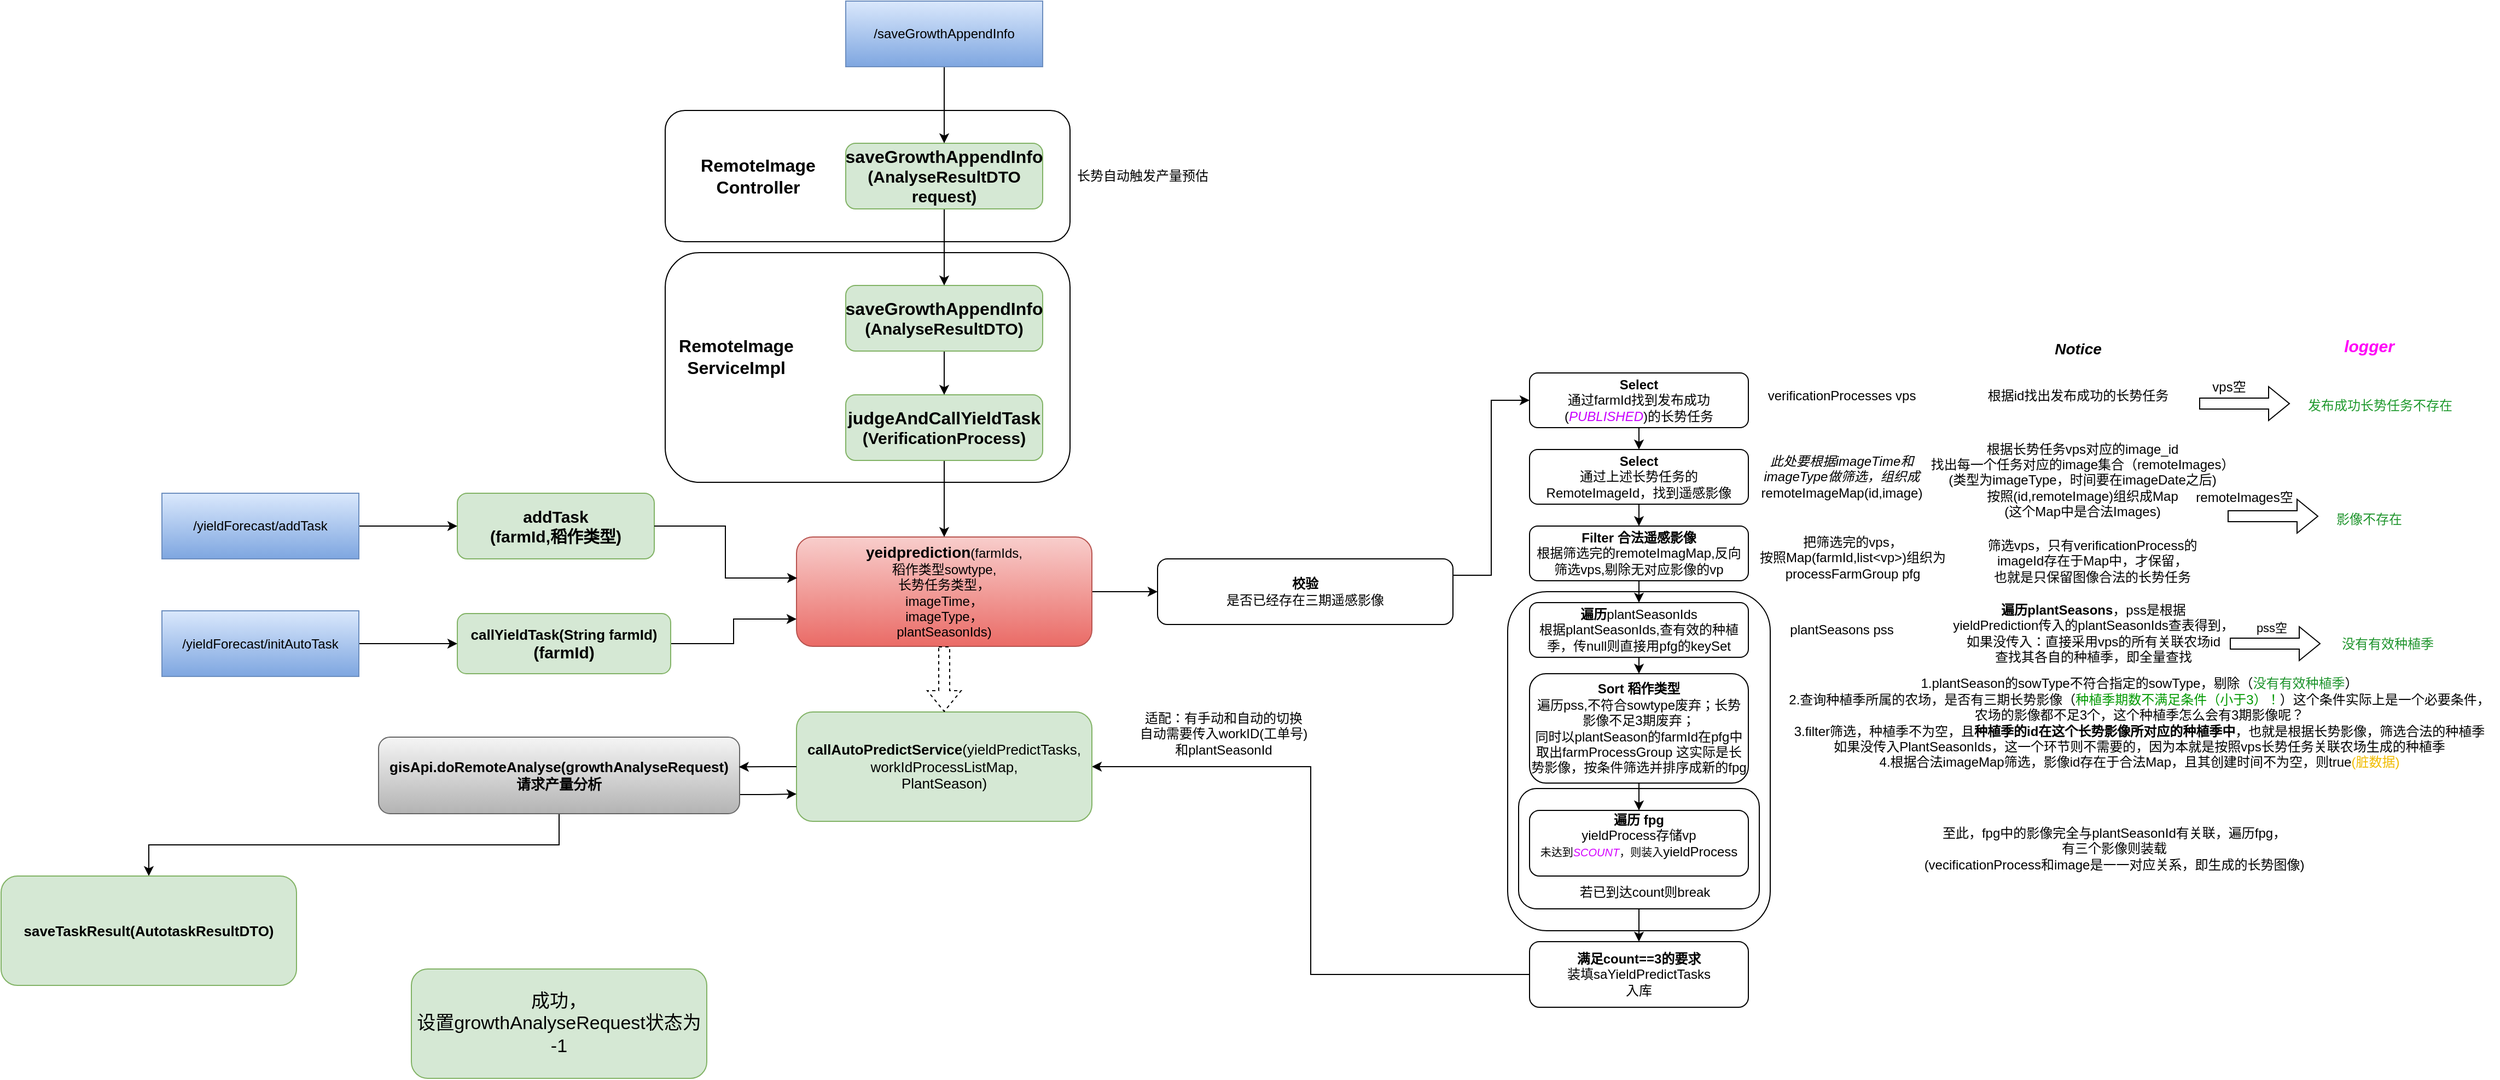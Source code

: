 <mxfile version="24.7.7">
  <diagram name="第 1 页" id="k5yTiqKiM7KxolQvgu_R">
    <mxGraphModel dx="2281" dy="1281" grid="0" gridSize="10" guides="1" tooltips="1" connect="1" arrows="1" fold="1" page="0" pageScale="1" pageWidth="827" pageHeight="1169" math="0" shadow="0">
      <root>
        <mxCell id="0" />
        <mxCell id="1" parent="0" />
        <mxCell id="Lbo-__C76JFn3yMAQjEz-19" value="" style="rounded=1;whiteSpace=wrap;html=1;" parent="1" vertex="1">
          <mxGeometry x="10" y="-20" width="370" height="120" as="geometry" />
        </mxCell>
        <mxCell id="XywxlG7MxDHmHPa6fk5y-3" value="" style="rounded=1;whiteSpace=wrap;html=1;glass=0;shadow=0;" parent="1" vertex="1">
          <mxGeometry x="780" y="420" width="240" height="310" as="geometry" />
        </mxCell>
        <mxCell id="XywxlG7MxDHmHPa6fk5y-6" style="edgeStyle=orthogonalEdgeStyle;rounded=0;orthogonalLoop=1;jettySize=auto;html=1;exitX=0.5;exitY=1;exitDx=0;exitDy=0;" parent="1" source="XywxlG7MxDHmHPa6fk5y-5" target="XywxlG7MxDHmHPa6fk5y-2" edge="1">
          <mxGeometry relative="1" as="geometry" />
        </mxCell>
        <mxCell id="XywxlG7MxDHmHPa6fk5y-5" value="" style="rounded=1;whiteSpace=wrap;html=1;glass=0;perimeterSpacing=0;" parent="1" vertex="1">
          <mxGeometry x="790" y="600" width="220" height="110" as="geometry" />
        </mxCell>
        <mxCell id="k6Vo8XJsOw7zzvh53n1a-1" value="&lt;b&gt;&lt;font style=&quot;font-size: 15px;&quot;&gt;addTask&lt;/font&gt;&lt;/b&gt;&lt;div&gt;&lt;b&gt;&lt;font style=&quot;font-size: 15px;&quot;&gt;(farmId,稻作类型)&lt;/font&gt;&lt;/b&gt;&lt;/div&gt;" style="rounded=1;whiteSpace=wrap;html=1;fillColor=#d5e8d4;strokeColor=#82b366;" parent="1" vertex="1">
          <mxGeometry x="-180" y="330" width="180" height="60" as="geometry" />
        </mxCell>
        <mxCell id="k6Vo8XJsOw7zzvh53n1a-19" style="edgeStyle=orthogonalEdgeStyle;rounded=0;orthogonalLoop=1;jettySize=auto;html=1;exitX=1;exitY=0.5;exitDx=0;exitDy=0;entryX=0;entryY=0.5;entryDx=0;entryDy=0;" parent="1" source="k6Vo8XJsOw7zzvh53n1a-2" target="k6Vo8XJsOw7zzvh53n1a-4" edge="1">
          <mxGeometry relative="1" as="geometry" />
        </mxCell>
        <mxCell id="k6Vo8XJsOw7zzvh53n1a-2" value="&lt;b&gt;&lt;font style=&quot;font-size: 14px;&quot;&gt;yeidprediction&lt;/font&gt;&lt;/b&gt;(farmIds,&lt;div&gt;稻作类型sowtype,&lt;/div&gt;&lt;div&gt;长势任务类型，&lt;/div&gt;&lt;div&gt;imageTime，&lt;/div&gt;&lt;div&gt;imageType，&lt;/div&gt;&lt;div&gt;plantSeasonIds)&lt;/div&gt;" style="rounded=1;whiteSpace=wrap;html=1;fillColor=#f8cecc;strokeColor=#b85450;gradientColor=#ea6b66;" parent="1" vertex="1">
          <mxGeometry x="130" y="370" width="270" height="100" as="geometry" />
        </mxCell>
        <mxCell id="k6Vo8XJsOw7zzvh53n1a-7" style="edgeStyle=orthogonalEdgeStyle;rounded=0;orthogonalLoop=1;jettySize=auto;html=1;exitX=1;exitY=0.25;exitDx=0;exitDy=0;entryX=0;entryY=0.5;entryDx=0;entryDy=0;" parent="1" source="k6Vo8XJsOw7zzvh53n1a-4" target="k6Vo8XJsOw7zzvh53n1a-6" edge="1">
          <mxGeometry relative="1" as="geometry" />
        </mxCell>
        <mxCell id="k6Vo8XJsOw7zzvh53n1a-4" value="&lt;b&gt;校验&lt;/b&gt;&lt;br&gt;是否已经存在三期遥感影像" style="rounded=1;whiteSpace=wrap;html=1;" parent="1" vertex="1">
          <mxGeometry x="460" y="390" width="270" height="60" as="geometry" />
        </mxCell>
        <mxCell id="k6Vo8XJsOw7zzvh53n1a-12" style="edgeStyle=orthogonalEdgeStyle;rounded=0;orthogonalLoop=1;jettySize=auto;html=1;exitX=0.5;exitY=1;exitDx=0;exitDy=0;entryX=0.5;entryY=0;entryDx=0;entryDy=0;" parent="1" source="k6Vo8XJsOw7zzvh53n1a-6" target="k6Vo8XJsOw7zzvh53n1a-10" edge="1">
          <mxGeometry relative="1" as="geometry" />
        </mxCell>
        <mxCell id="k6Vo8XJsOw7zzvh53n1a-6" value="&lt;b&gt;Select&lt;/b&gt;&lt;br&gt;通过farmId找到发布成功(&lt;i&gt;&lt;font color=&quot;#c800ff&quot;&gt;PUBLISHED&lt;/font&gt;&lt;/i&gt;)的长势任务" style="rounded=1;whiteSpace=wrap;html=1;" parent="1" vertex="1">
          <mxGeometry x="800" y="220" width="200" height="50" as="geometry" />
        </mxCell>
        <mxCell id="k6Vo8XJsOw7zzvh53n1a-15" style="edgeStyle=orthogonalEdgeStyle;rounded=0;orthogonalLoop=1;jettySize=auto;html=1;exitX=0.5;exitY=1;exitDx=0;exitDy=0;entryX=0.5;entryY=0;entryDx=0;entryDy=0;" parent="1" source="k6Vo8XJsOw7zzvh53n1a-10" target="k6Vo8XJsOw7zzvh53n1a-14" edge="1">
          <mxGeometry relative="1" as="geometry" />
        </mxCell>
        <mxCell id="k6Vo8XJsOw7zzvh53n1a-10" value="&lt;b&gt;Select&lt;/b&gt;&lt;br&gt;通过上述长势任务的RemoteImageId，找到遥感影像" style="rounded=1;whiteSpace=wrap;html=1;" parent="1" vertex="1">
          <mxGeometry x="800" y="290" width="200" height="50" as="geometry" />
        </mxCell>
        <mxCell id="k6Vo8XJsOw7zzvh53n1a-11" value="此处要根据imageTime和&lt;br&gt;imageType做筛选，组织成&lt;br&gt;&lt;div&gt;&lt;font style=&quot;font-style: normal;&quot;&gt;remoteImageMap(id,image)&lt;/font&gt;&lt;/div&gt;" style="text;html=1;align=center;verticalAlign=middle;resizable=0;points=[];autosize=1;strokeColor=none;fillColor=none;fontStyle=2" parent="1" vertex="1">
          <mxGeometry x="1000" y="285" width="170" height="60" as="geometry" />
        </mxCell>
        <mxCell id="k6Vo8XJsOw7zzvh53n1a-13" value="verificationProcesses vps" style="text;html=1;align=center;verticalAlign=middle;resizable=0;points=[];autosize=1;strokeColor=none;fillColor=none;" parent="1" vertex="1">
          <mxGeometry x="1005" y="226" width="160" height="30" as="geometry" />
        </mxCell>
        <mxCell id="k6Vo8XJsOw7zzvh53n1a-18" style="edgeStyle=orthogonalEdgeStyle;rounded=0;orthogonalLoop=1;jettySize=auto;html=1;exitX=0.5;exitY=1;exitDx=0;exitDy=0;entryX=0.5;entryY=0;entryDx=0;entryDy=0;" parent="1" source="k6Vo8XJsOw7zzvh53n1a-14" target="k6Vo8XJsOw7zzvh53n1a-17" edge="1">
          <mxGeometry relative="1" as="geometry" />
        </mxCell>
        <mxCell id="k6Vo8XJsOw7zzvh53n1a-14" value="&lt;b&gt;Filter 合法遥感影像&lt;/b&gt;&lt;br&gt;根据筛选完的remoteImagMap,反向筛选vps,剔除无对应影像的vp" style="rounded=1;whiteSpace=wrap;html=1;" parent="1" vertex="1">
          <mxGeometry x="800" y="360" width="200" height="50" as="geometry" />
        </mxCell>
        <mxCell id="k6Vo8XJsOw7zzvh53n1a-16" value="把筛选完的vps，&lt;div&gt;按照Map(farmId,list&amp;lt;vp&amp;gt;)组织为&lt;br&gt;processFarmGroup pfg&lt;/div&gt;" style="text;html=1;align=center;verticalAlign=middle;resizable=0;points=[];autosize=1;strokeColor=none;fillColor=none;" parent="1" vertex="1">
          <mxGeometry x="1000" y="359" width="190" height="60" as="geometry" />
        </mxCell>
        <mxCell id="k6Vo8XJsOw7zzvh53n1a-21" style="edgeStyle=orthogonalEdgeStyle;rounded=0;orthogonalLoop=1;jettySize=auto;html=1;exitX=0.5;exitY=1;exitDx=0;exitDy=0;entryX=0.5;entryY=0;entryDx=0;entryDy=0;" parent="1" source="k6Vo8XJsOw7zzvh53n1a-17" target="k6Vo8XJsOw7zzvh53n1a-20" edge="1">
          <mxGeometry relative="1" as="geometry" />
        </mxCell>
        <mxCell id="k6Vo8XJsOw7zzvh53n1a-17" value="&lt;b&gt;遍历&lt;/b&gt;plantSeasonIds&lt;br&gt;根据plantSeasonIds,查有效的种植季，传null则直接用pfg的keySet" style="rounded=1;whiteSpace=wrap;html=1;" parent="1" vertex="1">
          <mxGeometry x="800" y="430" width="200" height="50" as="geometry" />
        </mxCell>
        <mxCell id="XywxlG7MxDHmHPa6fk5y-1" style="edgeStyle=orthogonalEdgeStyle;rounded=0;orthogonalLoop=1;jettySize=auto;html=1;exitX=0.5;exitY=1;exitDx=0;exitDy=0;entryX=0.5;entryY=0;entryDx=0;entryDy=0;" parent="1" source="k6Vo8XJsOw7zzvh53n1a-20" target="EAVZWAEJz5FC2BpZX5lk-1" edge="1">
          <mxGeometry relative="1" as="geometry" />
        </mxCell>
        <mxCell id="k6Vo8XJsOw7zzvh53n1a-20" value="&lt;b&gt;Sort 稻作类型&lt;/b&gt;&lt;br&gt;遍历pss,不符合sowtype废弃；长势影像不足3期废弃；&lt;div&gt;同时以plantSeason的farmId在pfg中取出farmProcessGroup 这实际是长势影像，按条件筛选并排序成新的fpg&lt;/div&gt;" style="rounded=1;whiteSpace=wrap;html=1;" parent="1" vertex="1">
          <mxGeometry x="800" y="495" width="200" height="100" as="geometry" />
        </mxCell>
        <mxCell id="k6Vo8XJsOw7zzvh53n1a-22" value="plantSeasons pss" style="text;html=1;align=center;verticalAlign=middle;resizable=0;points=[];autosize=1;strokeColor=none;fillColor=none;" parent="1" vertex="1">
          <mxGeometry x="1025" y="440" width="120" height="30" as="geometry" />
        </mxCell>
        <mxCell id="EAVZWAEJz5FC2BpZX5lk-1" value="&lt;b&gt;遍历 fpg&lt;/b&gt;&lt;br&gt;&lt;div&gt;yieldProcess存储vp&lt;br&gt;&lt;font size=&quot;1&quot;&gt;&lt;span style=&quot;font-size: 10px;&quot;&gt;未达到&lt;/span&gt;&lt;i style=&quot;color: rgb(212, 0, 255); font-size: 10px;&quot;&gt;SCOUNT&lt;/i&gt;&lt;span style=&quot;font-size: 10px;&quot;&gt;，则装入&lt;/span&gt;&lt;/font&gt;&lt;span style=&quot;background-color: initial;&quot;&gt;yieldProcess&lt;/span&gt;&lt;/div&gt;&lt;div&gt;&lt;br&gt;&lt;/div&gt;" style="rounded=1;whiteSpace=wrap;html=1;" parent="1" vertex="1">
          <mxGeometry x="800" y="620" width="200" height="60" as="geometry" />
        </mxCell>
        <mxCell id="XywxlG7MxDHmHPa6fk5y-2" value="&lt;div&gt;&lt;b&gt;满足count==3的要求&lt;/b&gt;&lt;/div&gt;&lt;div&gt;装填&lt;span style=&quot;background-color: initial;&quot;&gt;saYieldPredictTasks&lt;/span&gt;&lt;/div&gt;&lt;div&gt;&lt;span style=&quot;background-color: initial;&quot;&gt;入库&lt;/span&gt;&lt;/div&gt;" style="rounded=1;whiteSpace=wrap;html=1;" parent="1" vertex="1">
          <mxGeometry x="800" y="740" width="200" height="60" as="geometry" />
        </mxCell>
        <mxCell id="XywxlG7MxDHmHPa6fk5y-4" value="若已到达count则break" style="text;html=1;align=center;verticalAlign=middle;resizable=0;points=[];autosize=1;strokeColor=none;fillColor=none;" parent="1" vertex="1">
          <mxGeometry x="835" y="680" width="140" height="30" as="geometry" />
        </mxCell>
        <mxCell id="XywxlG7MxDHmHPa6fk5y-13" style="edgeStyle=orthogonalEdgeStyle;rounded=0;orthogonalLoop=1;jettySize=auto;html=1;exitX=0;exitY=0.5;exitDx=0;exitDy=0;entryX=1;entryY=0.5;entryDx=0;entryDy=0;" parent="1" source="XywxlG7MxDHmHPa6fk5y-2" target="XywxlG7MxDHmHPa6fk5y-12" edge="1">
          <mxGeometry relative="1" as="geometry" />
        </mxCell>
        <mxCell id="XywxlG7MxDHmHPa6fk5y-9" value="适配：有手动和自动的切换&lt;div&gt;自动需要传入workID(工单号)&lt;/div&gt;&lt;div&gt;和plantSeasonId&lt;/div&gt;" style="text;html=1;align=center;verticalAlign=middle;resizable=0;points=[];autosize=1;strokeColor=none;fillColor=none;" parent="1" vertex="1">
          <mxGeometry x="430" y="520" width="180" height="60" as="geometry" />
        </mxCell>
        <mxCell id="XywxlG7MxDHmHPa6fk5y-12" value="&lt;span style=&quot;text-wrap: nowrap; font-size: 13px;&quot;&gt;&lt;b&gt;&lt;font style=&quot;font-size: 13px;&quot;&gt;callAutoPredictService&lt;/font&gt;&lt;/b&gt;(yieldPredictTasks,&lt;/span&gt;&lt;div&gt;&lt;span style=&quot;text-wrap: nowrap; font-size: 13px;&quot;&gt;workIdProcessListMap,&lt;/span&gt;&lt;/div&gt;&lt;div&gt;&lt;span style=&quot;text-wrap: nowrap; font-size: 13px;&quot;&gt;PlantSeason)&lt;/span&gt;&lt;/div&gt;" style="rounded=1;whiteSpace=wrap;html=1;fillColor=#d5e8d4;strokeColor=#82b366;" parent="1" vertex="1">
          <mxGeometry x="130" y="530" width="270" height="100" as="geometry" />
        </mxCell>
        <mxCell id="XywxlG7MxDHmHPa6fk5y-15" value="" style="shape=flexArrow;endArrow=classic;html=1;rounded=0;entryX=0.5;entryY=0;entryDx=0;entryDy=0;exitX=0.5;exitY=1;exitDx=0;exitDy=0;dashed=1;" parent="1" source="k6Vo8XJsOw7zzvh53n1a-2" target="XywxlG7MxDHmHPa6fk5y-12" edge="1">
          <mxGeometry width="50" height="50" relative="1" as="geometry">
            <mxPoint x="260" y="480" as="sourcePoint" />
            <mxPoint x="310" y="430" as="targetPoint" />
          </mxGeometry>
        </mxCell>
        <mxCell id="Lbo-__C76JFn3yMAQjEz-26" style="edgeStyle=orthogonalEdgeStyle;rounded=0;orthogonalLoop=1;jettySize=auto;html=1;exitX=1;exitY=0.75;exitDx=0;exitDy=0;entryX=0;entryY=0.75;entryDx=0;entryDy=0;" parent="1" source="XywxlG7MxDHmHPa6fk5y-17" target="XywxlG7MxDHmHPa6fk5y-12" edge="1">
          <mxGeometry relative="1" as="geometry" />
        </mxCell>
        <mxCell id="Lbo-__C76JFn3yMAQjEz-30" style="edgeStyle=orthogonalEdgeStyle;rounded=0;orthogonalLoop=1;jettySize=auto;html=1;exitX=0.5;exitY=1;exitDx=0;exitDy=0;entryX=0.5;entryY=0;entryDx=0;entryDy=0;" parent="1" source="XywxlG7MxDHmHPa6fk5y-17" target="Lbo-__C76JFn3yMAQjEz-29" edge="1">
          <mxGeometry relative="1" as="geometry" />
        </mxCell>
        <mxCell id="XywxlG7MxDHmHPa6fk5y-17" value="&lt;span style=&quot;font-size: 13px; text-wrap: nowrap;&quot;&gt;&lt;b&gt;gisApi.doRemoteAnalyse(growthAnalyseRequest)&lt;/b&gt;&lt;/span&gt;&lt;div&gt;&lt;span style=&quot;font-size: 13px; text-wrap: nowrap;&quot;&gt;&lt;b&gt;请求产量分析&lt;/b&gt;&lt;/span&gt;&lt;/div&gt;" style="rounded=1;whiteSpace=wrap;html=1;fillColor=#f5f5f5;strokeColor=#666666;gradientColor=#b3b3b3;" parent="1" vertex="1">
          <mxGeometry x="-252" y="553" width="330" height="70" as="geometry" />
        </mxCell>
        <mxCell id="XywxlG7MxDHmHPa6fk5y-19" value="&lt;span style=&quot;text-wrap: nowrap; font-size: 17px;&quot;&gt;&lt;font style=&quot;font-size: 17px;&quot;&gt;成功，&lt;/font&gt;&lt;/span&gt;&lt;div style=&quot;font-size: 17px;&quot;&gt;&lt;font style=&quot;font-size: 17px;&quot;&gt;&lt;span style=&quot;text-wrap: nowrap;&quot;&gt;设置&lt;/span&gt;&lt;span style=&quot;text-wrap: nowrap;&quot;&gt;growthAnalyseRequest状态为&lt;/span&gt;&lt;/font&gt;&lt;div style=&quot;&quot;&gt;&lt;span style=&quot;text-wrap: nowrap;&quot;&gt;&lt;font style=&quot;font-size: 17px;&quot;&gt;-1&lt;/font&gt;&lt;/span&gt;&lt;/div&gt;&lt;/div&gt;" style="rounded=1;whiteSpace=wrap;html=1;fillColor=#d5e8d4;strokeColor=#82b366;" parent="1" vertex="1">
          <mxGeometry x="-222" y="765" width="270" height="100" as="geometry" />
        </mxCell>
        <mxCell id="Lbo-__C76JFn3yMAQjEz-3" value="" style="rounded=1;whiteSpace=wrap;html=1;" parent="1" vertex="1">
          <mxGeometry x="10" y="110" width="370" height="210" as="geometry" />
        </mxCell>
        <mxCell id="Lbo-__C76JFn3yMAQjEz-5" style="edgeStyle=orthogonalEdgeStyle;rounded=0;orthogonalLoop=1;jettySize=auto;html=1;exitX=0.5;exitY=1;exitDx=0;exitDy=0;entryX=0.5;entryY=0;entryDx=0;entryDy=0;" parent="1" source="Lbo-__C76JFn3yMAQjEz-2" target="k6Vo8XJsOw7zzvh53n1a-2" edge="1">
          <mxGeometry relative="1" as="geometry" />
        </mxCell>
        <mxCell id="Lbo-__C76JFn3yMAQjEz-2" value="&lt;span style=&quot;text-align: left;&quot;&gt;&lt;b&gt;&lt;font style=&quot;font-size: 16px;&quot;&gt;judgeAndCallYieldTask&lt;/font&gt;&lt;/b&gt;&lt;/span&gt;&lt;br&gt;&lt;div&gt;&lt;b&gt;&lt;font style=&quot;font-size: 15px;&quot;&gt;(VerificationProcess)&lt;/font&gt;&lt;/b&gt;&lt;/div&gt;" style="rounded=1;whiteSpace=wrap;html=1;fillColor=#d5e8d4;strokeColor=#82b366;" parent="1" vertex="1">
          <mxGeometry x="175" y="240" width="180" height="60" as="geometry" />
        </mxCell>
        <mxCell id="Lbo-__C76JFn3yMAQjEz-4" value="&lt;b&gt;&lt;font style=&quot;font-size: 16px;&quot;&gt;RemoteImage&lt;/font&gt;&lt;/b&gt;&lt;div&gt;&lt;b&gt;&lt;font style=&quot;font-size: 16px;&quot;&gt;ServiceImpl&lt;/font&gt;&lt;/b&gt;&lt;/div&gt;" style="text;html=1;align=center;verticalAlign=middle;whiteSpace=wrap;rounded=0;" parent="1" vertex="1">
          <mxGeometry x="-20" y="190" width="190" height="30" as="geometry" />
        </mxCell>
        <mxCell id="Lbo-__C76JFn3yMAQjEz-8" style="edgeStyle=orthogonalEdgeStyle;rounded=0;orthogonalLoop=1;jettySize=auto;html=1;exitX=0.5;exitY=1;exitDx=0;exitDy=0;entryX=0.5;entryY=0;entryDx=0;entryDy=0;" parent="1" source="Lbo-__C76JFn3yMAQjEz-7" target="Lbo-__C76JFn3yMAQjEz-2" edge="1">
          <mxGeometry relative="1" as="geometry" />
        </mxCell>
        <mxCell id="Lbo-__C76JFn3yMAQjEz-7" value="&lt;span style=&quot;text-align: left;&quot;&gt;&lt;b&gt;&lt;font style=&quot;font-size: 16px;&quot;&gt;saveGrowthAppendInfo&lt;/font&gt;&lt;/b&gt;&lt;/span&gt;&lt;br&gt;&lt;div&gt;&lt;b&gt;&lt;font style=&quot;font-size: 15px;&quot;&gt;(AnalyseResultDTO)&lt;/font&gt;&lt;/b&gt;&lt;/div&gt;" style="rounded=1;whiteSpace=wrap;html=1;fillColor=#d5e8d4;strokeColor=#82b366;" parent="1" vertex="1">
          <mxGeometry x="175" y="140" width="180" height="60" as="geometry" />
        </mxCell>
        <mxCell id="Lbo-__C76JFn3yMAQjEz-11" style="edgeStyle=orthogonalEdgeStyle;rounded=0;orthogonalLoop=1;jettySize=auto;html=1;exitX=0.5;exitY=1;exitDx=0;exitDy=0;entryX=0.5;entryY=0;entryDx=0;entryDy=0;" parent="1" source="Lbo-__C76JFn3yMAQjEz-10" target="Lbo-__C76JFn3yMAQjEz-7" edge="1">
          <mxGeometry relative="1" as="geometry" />
        </mxCell>
        <mxCell id="Lbo-__C76JFn3yMAQjEz-10" value="&lt;span style=&quot;text-align: left;&quot;&gt;&lt;b&gt;&lt;font style=&quot;font-size: 16px;&quot;&gt;saveGrowthAppendInfo&lt;/font&gt;&lt;/b&gt;&lt;/span&gt;&lt;br&gt;&lt;div&gt;&lt;b&gt;&lt;font style=&quot;font-size: 15px;&quot;&gt;(AnalyseResultDTO request)&lt;/font&gt;&lt;/b&gt;&lt;/div&gt;" style="rounded=1;whiteSpace=wrap;html=1;fillColor=#d5e8d4;strokeColor=#82b366;" parent="1" vertex="1">
          <mxGeometry x="175" y="10" width="180" height="60" as="geometry" />
        </mxCell>
        <mxCell id="Lbo-__C76JFn3yMAQjEz-12" value="&lt;span style=&quot;font-size: 16px;&quot;&gt;&lt;b&gt;RemoteImage&lt;/b&gt;&lt;/span&gt;&lt;div&gt;&lt;span style=&quot;font-size: 16px;&quot;&gt;&lt;b&gt;Controller&lt;/b&gt;&lt;/span&gt;&lt;/div&gt;" style="text;html=1;align=center;verticalAlign=middle;whiteSpace=wrap;rounded=0;" parent="1" vertex="1">
          <mxGeometry y="25" width="190" height="30" as="geometry" />
        </mxCell>
        <mxCell id="Lbo-__C76JFn3yMAQjEz-14" style="edgeStyle=orthogonalEdgeStyle;rounded=0;orthogonalLoop=1;jettySize=auto;html=1;exitX=0.5;exitY=1;exitDx=0;exitDy=0;entryX=0.5;entryY=0;entryDx=0;entryDy=0;" parent="1" source="Lbo-__C76JFn3yMAQjEz-13" target="Lbo-__C76JFn3yMAQjEz-10" edge="1">
          <mxGeometry relative="1" as="geometry" />
        </mxCell>
        <mxCell id="Lbo-__C76JFn3yMAQjEz-13" value="/saveGrowthAppendInfo" style="whiteSpace=wrap;html=1;fillColor=#dae8fc;gradientColor=#7ea6e0;strokeColor=#6c8ebf;" parent="1" vertex="1">
          <mxGeometry x="175" y="-120" width="180" height="60" as="geometry" />
        </mxCell>
        <mxCell id="Lbo-__C76JFn3yMAQjEz-17" style="edgeStyle=orthogonalEdgeStyle;rounded=0;orthogonalLoop=1;jettySize=auto;html=1;exitX=1;exitY=0.5;exitDx=0;exitDy=0;entryX=0;entryY=0.75;entryDx=0;entryDy=0;" parent="1" source="Lbo-__C76JFn3yMAQjEz-16" target="k6Vo8XJsOw7zzvh53n1a-2" edge="1">
          <mxGeometry relative="1" as="geometry" />
        </mxCell>
        <mxCell id="Lbo-__C76JFn3yMAQjEz-16" value="&lt;span style=&quot;text-align: left;&quot;&gt;&lt;b&gt;&lt;font style=&quot;font-size: 13px;&quot;&gt;callYieldTask(String farmId)&lt;/font&gt;&lt;/b&gt;&lt;/span&gt;&lt;br&gt;&lt;div&gt;&lt;b&gt;&lt;font style=&quot;font-size: 15px;&quot;&gt;(farmId)&lt;/font&gt;&lt;/b&gt;&lt;/div&gt;" style="rounded=1;whiteSpace=wrap;html=1;fillColor=#d5e8d4;strokeColor=#82b366;" parent="1" vertex="1">
          <mxGeometry x="-180" y="440" width="195" height="55" as="geometry" />
        </mxCell>
        <mxCell id="Lbo-__C76JFn3yMAQjEz-18" style="edgeStyle=orthogonalEdgeStyle;rounded=0;orthogonalLoop=1;jettySize=auto;html=1;exitX=1;exitY=0.5;exitDx=0;exitDy=0;entryX=0.002;entryY=0.375;entryDx=0;entryDy=0;entryPerimeter=0;" parent="1" source="k6Vo8XJsOw7zzvh53n1a-1" target="k6Vo8XJsOw7zzvh53n1a-2" edge="1">
          <mxGeometry relative="1" as="geometry" />
        </mxCell>
        <mxCell id="Lbo-__C76JFn3yMAQjEz-21" style="edgeStyle=orthogonalEdgeStyle;rounded=0;orthogonalLoop=1;jettySize=auto;html=1;exitX=1;exitY=0.5;exitDx=0;exitDy=0;entryX=0;entryY=0.5;entryDx=0;entryDy=0;" parent="1" source="Lbo-__C76JFn3yMAQjEz-20" target="k6Vo8XJsOw7zzvh53n1a-1" edge="1">
          <mxGeometry relative="1" as="geometry" />
        </mxCell>
        <mxCell id="Lbo-__C76JFn3yMAQjEz-20" value="/yieldForecast/addTask" style="whiteSpace=wrap;html=1;fillColor=#dae8fc;gradientColor=#7ea6e0;strokeColor=#6c8ebf;" parent="1" vertex="1">
          <mxGeometry x="-450" y="330" width="180" height="60" as="geometry" />
        </mxCell>
        <mxCell id="Lbo-__C76JFn3yMAQjEz-23" style="edgeStyle=orthogonalEdgeStyle;rounded=0;orthogonalLoop=1;jettySize=auto;html=1;exitX=1;exitY=0.5;exitDx=0;exitDy=0;entryX=0;entryY=0.5;entryDx=0;entryDy=0;" parent="1" source="Lbo-__C76JFn3yMAQjEz-22" target="Lbo-__C76JFn3yMAQjEz-16" edge="1">
          <mxGeometry relative="1" as="geometry" />
        </mxCell>
        <mxCell id="Lbo-__C76JFn3yMAQjEz-22" value="/yieldForecast/initAutoTask" style="whiteSpace=wrap;html=1;fillColor=#dae8fc;gradientColor=#7ea6e0;strokeColor=#6c8ebf;" parent="1" vertex="1">
          <mxGeometry x="-450" y="437.5" width="180" height="60" as="geometry" />
        </mxCell>
        <mxCell id="Lbo-__C76JFn3yMAQjEz-27" style="edgeStyle=orthogonalEdgeStyle;rounded=0;orthogonalLoop=1;jettySize=auto;html=1;exitX=0;exitY=0.5;exitDx=0;exitDy=0;entryX=0.998;entryY=0.389;entryDx=0;entryDy=0;entryPerimeter=0;" parent="1" source="XywxlG7MxDHmHPa6fk5y-12" target="XywxlG7MxDHmHPa6fk5y-17" edge="1">
          <mxGeometry relative="1" as="geometry" />
        </mxCell>
        <mxCell id="Lbo-__C76JFn3yMAQjEz-29" value="&lt;span style=&quot;font-size: 13px; text-wrap: nowrap;&quot;&gt;&lt;b&gt;saveTaskResult(AutotaskResultDTO)&lt;/b&gt;&lt;/span&gt;" style="rounded=1;whiteSpace=wrap;html=1;fillColor=#d5e8d4;strokeColor=#82b366;" parent="1" vertex="1">
          <mxGeometry x="-597" y="680" width="270" height="100" as="geometry" />
        </mxCell>
        <mxCell id="Lbo-__C76JFn3yMAQjEz-31" value="根据id找出发布成功的长势任务" style="text;html=1;align=center;verticalAlign=middle;resizable=0;points=[];autosize=1;" parent="1" vertex="1">
          <mxGeometry x="1209" y="228" width="183" height="26" as="geometry" />
        </mxCell>
        <mxCell id="Lbo-__C76JFn3yMAQjEz-32" value="&lt;b&gt;&lt;font style=&quot;font-size: 14px;&quot;&gt;&lt;i&gt;Notice&lt;/i&gt;&lt;/font&gt;&lt;/b&gt;" style="text;html=1;align=center;verticalAlign=middle;resizable=0;points=[];autosize=1;strokeColor=none;fillColor=none;" parent="1" vertex="1">
          <mxGeometry x="1270" y="183" width="61" height="29" as="geometry" />
        </mxCell>
        <mxCell id="Lbo-__C76JFn3yMAQjEz-33" value="根据长势任务vps对应的image_id&lt;div&gt;找出每一个任务对应的image集合（remoteImages）&lt;/div&gt;&lt;div&gt;(类型为imageType，时间要在imageDate之后)&lt;/div&gt;&lt;div&gt;按照&lt;span style=&quot;background-color: initial;&quot;&gt;(id,remoteImage)组织成Map&lt;/span&gt;&lt;/div&gt;&lt;div&gt;&lt;span style=&quot;background-color: initial;&quot;&gt;(这个Map中是合法Images)&lt;/span&gt;&lt;/div&gt;" style="text;html=1;align=center;verticalAlign=middle;resizable=0;points=[];autosize=1;" parent="1" vertex="1">
          <mxGeometry x="1157" y="276" width="295" height="84" as="geometry" />
        </mxCell>
        <mxCell id="Lbo-__C76JFn3yMAQjEz-34" value="筛选vps，只有verificationProcess的&lt;div&gt;imageId存在于&lt;span style=&quot;background-color: initial;&quot;&gt;Map中，才保留，&lt;/span&gt;&lt;/div&gt;&lt;div&gt;&lt;span style=&quot;background-color: initial;&quot;&gt;也就是只保留图像合法的长势任务&lt;/span&gt;&lt;/div&gt;" style="text;html=1;align=center;verticalAlign=middle;resizable=0;points=[];autosize=1;" parent="1" vertex="1">
          <mxGeometry x="1209" y="364" width="209" height="55" as="geometry" />
        </mxCell>
        <mxCell id="Lbo-__C76JFn3yMAQjEz-35" value="&lt;b&gt;遍历plantSeasons&lt;/b&gt;，pss是根据&lt;div&gt;yieldPrediction传入的plantSeasonIds&lt;span style=&quot;background-color: initial;&quot;&gt;查表得到，&lt;/span&gt;&lt;div&gt;如果没传入：直接采用vps的所有关联农场id&lt;/div&gt;&lt;/div&gt;&lt;div&gt;查找其各自的种植季，即全量查找&lt;/div&gt;" style="text;html=1;align=center;verticalAlign=middle;resizable=0;points=[];autosize=1;" parent="1" vertex="1">
          <mxGeometry x="1177" y="423" width="275" height="70" as="geometry" />
        </mxCell>
        <mxCell id="Lbo-__C76JFn3yMAQjEz-36" value="" style="shape=flexArrow;endArrow=classic;html=1;rounded=0;" parent="1" edge="1">
          <mxGeometry width="50" height="50" relative="1" as="geometry">
            <mxPoint x="1440" y="467.5" as="sourcePoint" />
            <mxPoint x="1523" y="467.5" as="targetPoint" />
          </mxGeometry>
        </mxCell>
        <mxCell id="Lbo-__C76JFn3yMAQjEz-38" value="pss空" style="edgeLabel;html=1;align=center;verticalAlign=middle;resizable=0;points=[];" parent="Lbo-__C76JFn3yMAQjEz-36" vertex="1" connectable="0">
          <mxGeometry x="-0.108" y="1" relative="1" as="geometry">
            <mxPoint x="1" y="-14" as="offset" />
          </mxGeometry>
        </mxCell>
        <mxCell id="Lbo-__C76JFn3yMAQjEz-37" value="没有有效种植季" style="text;html=1;align=center;verticalAlign=middle;whiteSpace=wrap;rounded=0;fontColor=#1e942c;" parent="1" vertex="1">
          <mxGeometry x="1517" y="452.5" width="135" height="30" as="geometry" />
        </mxCell>
        <mxCell id="Lbo-__C76JFn3yMAQjEz-39" value="&lt;span style=&quot;text-wrap: wrap;&quot;&gt;&lt;i&gt;&lt;font color=&quot;#ff00f7&quot; style=&quot;font-size: 15px;&quot;&gt;&lt;b&gt;logger&lt;/b&gt;&lt;/font&gt;&lt;/i&gt;&lt;/span&gt;" style="text;html=1;align=center;verticalAlign=middle;resizable=0;points=[];autosize=1;strokeColor=none;fillColor=none;" parent="1" vertex="1">
          <mxGeometry x="1535" y="180" width="64" height="30" as="geometry" />
        </mxCell>
        <mxCell id="Lbo-__C76JFn3yMAQjEz-45" value="" style="shape=flexArrow;endArrow=classic;html=1;rounded=0;" parent="1" edge="1">
          <mxGeometry width="50" height="50" relative="1" as="geometry">
            <mxPoint x="1438" y="351" as="sourcePoint" />
            <mxPoint x="1521" y="351" as="targetPoint" />
          </mxGeometry>
        </mxCell>
        <mxCell id="Lbo-__C76JFn3yMAQjEz-46" value="&lt;span style=&quot;color: rgba(0, 0, 0, 0); font-family: monospace; font-size: 0px; text-align: start;&quot;&gt;%3CmxGraphModel%3E%3Croot%3E%3CmxCell%20id%3D%220%22%2F%3E%3CmxCell%20id%3D%221%22%20parent%3D%220%22%2F%3E%3CmxCell%20id%3D%222%22%20value%3D%22%22%20style%3D%22shape%3DflexArrow%3BendArrow%3Dclassic%3Bhtml%3D1%3Brounded%3D0%3B%22%20edge%3D%221%22%20parent%3D%221%22%3E%3CmxGeometry%20width%3D%2250%22%20height%3D%2250%22%20relative%3D%221%22%20as%3D%22geometry%22%3E%3CmxPoint%20x%3D%221428%22%20y%3D%22503%22%20as%3D%22sourcePoint%22%2F%3E%3CmxPoint%20x%3D%221511%22%20y%3D%22503%22%20as%3D%22targetPoint%22%2F%3E%3C%2FmxGeometry%3E%3C%2FmxCell%3E%3CmxCell%20id%3D%223%22%20value%3D%22pss%E7%A9%BA%22%20style%3D%22edgeLabel%3Bhtml%3D1%3Balign%3Dcenter%3BverticalAlign%3Dmiddle%3Bresizable%3D0%3Bpoints%3D%5B%5D%3B%22%20vertex%3D%221%22%20connectable%3D%220%22%20parent%3D%222%22%3E%3CmxGeometry%20x%3D%22-0.108%22%20y%3D%221%22%20relative%3D%221%22%20as%3D%22geometry%22%3E%3CmxPoint%20as%3D%22offset%22%2F%3E%3C%2FmxGeometry%3E%3C%2FmxCell%3E%3C%2Froot%3E%3C%2FmxGraphModel%3E&lt;/span&gt;" style="edgeLabel;html=1;align=center;verticalAlign=middle;resizable=0;points=[];" parent="Lbo-__C76JFn3yMAQjEz-45" vertex="1" connectable="0">
          <mxGeometry x="-0.108" y="1" relative="1" as="geometry">
            <mxPoint as="offset" />
          </mxGeometry>
        </mxCell>
        <mxCell id="Lbo-__C76JFn3yMAQjEz-48" value="&lt;span style=&quot;font-size: 12px;&quot;&gt;remoteImages空&lt;/span&gt;" style="edgeLabel;html=1;align=center;verticalAlign=middle;resizable=0;points=[];" parent="Lbo-__C76JFn3yMAQjEz-45" vertex="1" connectable="0">
          <mxGeometry x="-0.164" y="3" relative="1" as="geometry">
            <mxPoint x="-20" y="-14" as="offset" />
          </mxGeometry>
        </mxCell>
        <mxCell id="Lbo-__C76JFn3yMAQjEz-49" value="影像不存在" style="text;html=1;align=center;verticalAlign=middle;whiteSpace=wrap;rounded=0;fontColor=#1e942c;" parent="1" vertex="1">
          <mxGeometry x="1499.5" y="338" width="135" height="32" as="geometry" />
        </mxCell>
        <mxCell id="Lbo-__C76JFn3yMAQjEz-50" value="发布成功长势任务不存在" style="text;html=1;align=center;verticalAlign=middle;resizable=0;points=[];autosize=1;strokeColor=none;fillColor=none;fontColor=#1e992d;" parent="1" vertex="1">
          <mxGeometry x="1502" y="237" width="150" height="26" as="geometry" />
        </mxCell>
        <mxCell id="Lbo-__C76JFn3yMAQjEz-51" value="" style="shape=flexArrow;endArrow=classic;html=1;rounded=0;" parent="1" edge="1">
          <mxGeometry width="50" height="50" relative="1" as="geometry">
            <mxPoint x="1412" y="248" as="sourcePoint" />
            <mxPoint x="1495" y="248" as="targetPoint" />
          </mxGeometry>
        </mxCell>
        <mxCell id="Lbo-__C76JFn3yMAQjEz-52" value="&lt;span style=&quot;color: rgba(0, 0, 0, 0); font-family: monospace; font-size: 0px; text-align: start;&quot;&gt;%3CmxGraphModel%3E%3Croot%3E%3CmxCell%20id%3D%220%22%2F%3E%3CmxCell%20id%3D%221%22%20parent%3D%220%22%2F%3E%3CmxCell%20id%3D%222%22%20value%3D%22%22%20style%3D%22shape%3DflexArrow%3BendArrow%3Dclassic%3Bhtml%3D1%3Brounded%3D0%3B%22%20edge%3D%221%22%20parent%3D%221%22%3E%3CmxGeometry%20width%3D%2250%22%20height%3D%2250%22%20relative%3D%221%22%20as%3D%22geometry%22%3E%3CmxPoint%20x%3D%221428%22%20y%3D%22503%22%20as%3D%22sourcePoint%22%2F%3E%3CmxPoint%20x%3D%221511%22%20y%3D%22503%22%20as%3D%22targetPoint%22%2F%3E%3C%2FmxGeometry%3E%3C%2FmxCell%3E%3CmxCell%20id%3D%223%22%20value%3D%22pss%E7%A9%BA%22%20style%3D%22edgeLabel%3Bhtml%3D1%3Balign%3Dcenter%3BverticalAlign%3Dmiddle%3Bresizable%3D0%3Bpoints%3D%5B%5D%3B%22%20vertex%3D%221%22%20connectable%3D%220%22%20parent%3D%222%22%3E%3CmxGeometry%20x%3D%22-0.108%22%20y%3D%221%22%20relative%3D%221%22%20as%3D%22geometry%22%3E%3CmxPoint%20as%3D%22offset%22%2F%3E%3C%2FmxGeometry%3E%3C%2FmxCell%3E%3C%2Froot%3E%3C%2FmxGraphModel%3E&lt;/span&gt;" style="edgeLabel;html=1;align=center;verticalAlign=middle;resizable=0;points=[];" parent="Lbo-__C76JFn3yMAQjEz-51" vertex="1" connectable="0">
          <mxGeometry x="-0.108" y="1" relative="1" as="geometry">
            <mxPoint as="offset" />
          </mxGeometry>
        </mxCell>
        <mxCell id="Lbo-__C76JFn3yMAQjEz-53" value="&lt;span style=&quot;font-size: 12px;&quot;&gt;vps&lt;/span&gt;&lt;span style=&quot;font-size: 12px;&quot;&gt;空&lt;/span&gt;" style="edgeLabel;html=1;align=center;verticalAlign=middle;resizable=0;points=[];" parent="Lbo-__C76JFn3yMAQjEz-51" vertex="1" connectable="0">
          <mxGeometry x="-0.164" y="3" relative="1" as="geometry">
            <mxPoint x="-8" y="-12" as="offset" />
          </mxGeometry>
        </mxCell>
        <mxCell id="Lbo-__C76JFn3yMAQjEz-54" value="1.plantSeason的sowType不符合指定的sowType，剔除（&lt;span style=&quot;color: rgb(30, 148, 44); text-wrap: wrap;&quot;&gt;没有有效种植季&lt;/span&gt;）&lt;div&gt;2.查询种植季所属的农场，是否有三期长势影像（&lt;font color=&quot;#009900&quot;&gt;种植季期数不满足条件（小于3）！&lt;/font&gt;）这个条件实际上是一个必要条件，&lt;/div&gt;&lt;div&gt;农场的影像都不足3个，这个种植季怎么会有3期影像呢？&lt;/div&gt;&lt;div&gt;3.filter筛选，种植季不为空，且&lt;b&gt;种植季的id在这个长势影像所对应的种植季中&lt;/b&gt;，也就是根据长势影像，筛选合法的种植季&lt;/div&gt;&lt;div&gt;如果没传入PlantSeasonIds，这一个环节则不需要的，因为本就是按照vps长势任务关联农场生成的种植季&lt;/div&gt;&lt;div&gt;4.根据合法imageMap筛选，影像id存在于合法Map，且其创建时间不为空，则true&lt;font color=&quot;#f0bc00&quot;&gt;(脏数据)&lt;/font&gt;&lt;/div&gt;" style="text;html=1;align=center;verticalAlign=middle;resizable=0;points=[];autosize=1;strokeColor=none;fillColor=none;" parent="1" vertex="1">
          <mxGeometry x="1027" y="491" width="659" height="98" as="geometry" />
        </mxCell>
        <mxCell id="Lbo-__C76JFn3yMAQjEz-60" value="至此，fpg中的影像完全与plantSeasonId有关联，遍历fpg，&lt;div&gt;有三个影像则装载&lt;/div&gt;&lt;div&gt;(vecificationProcess和image是一一对应关系，即生成的长势图像)&lt;/div&gt;" style="text;html=1;align=center;verticalAlign=middle;resizable=0;points=[];autosize=1;strokeColor=none;fillColor=none;" parent="1" vertex="1">
          <mxGeometry x="1151.5" y="627.5" width="365" height="55" as="geometry" />
        </mxCell>
        <mxCell id="CCDwiHsNsHK28pe2jVji-1" value="长势自动触发产量预估" style="text;html=1;align=center;verticalAlign=middle;whiteSpace=wrap;rounded=0;" vertex="1" parent="1">
          <mxGeometry x="380" y="25" width="133" height="30" as="geometry" />
        </mxCell>
      </root>
    </mxGraphModel>
  </diagram>
</mxfile>
